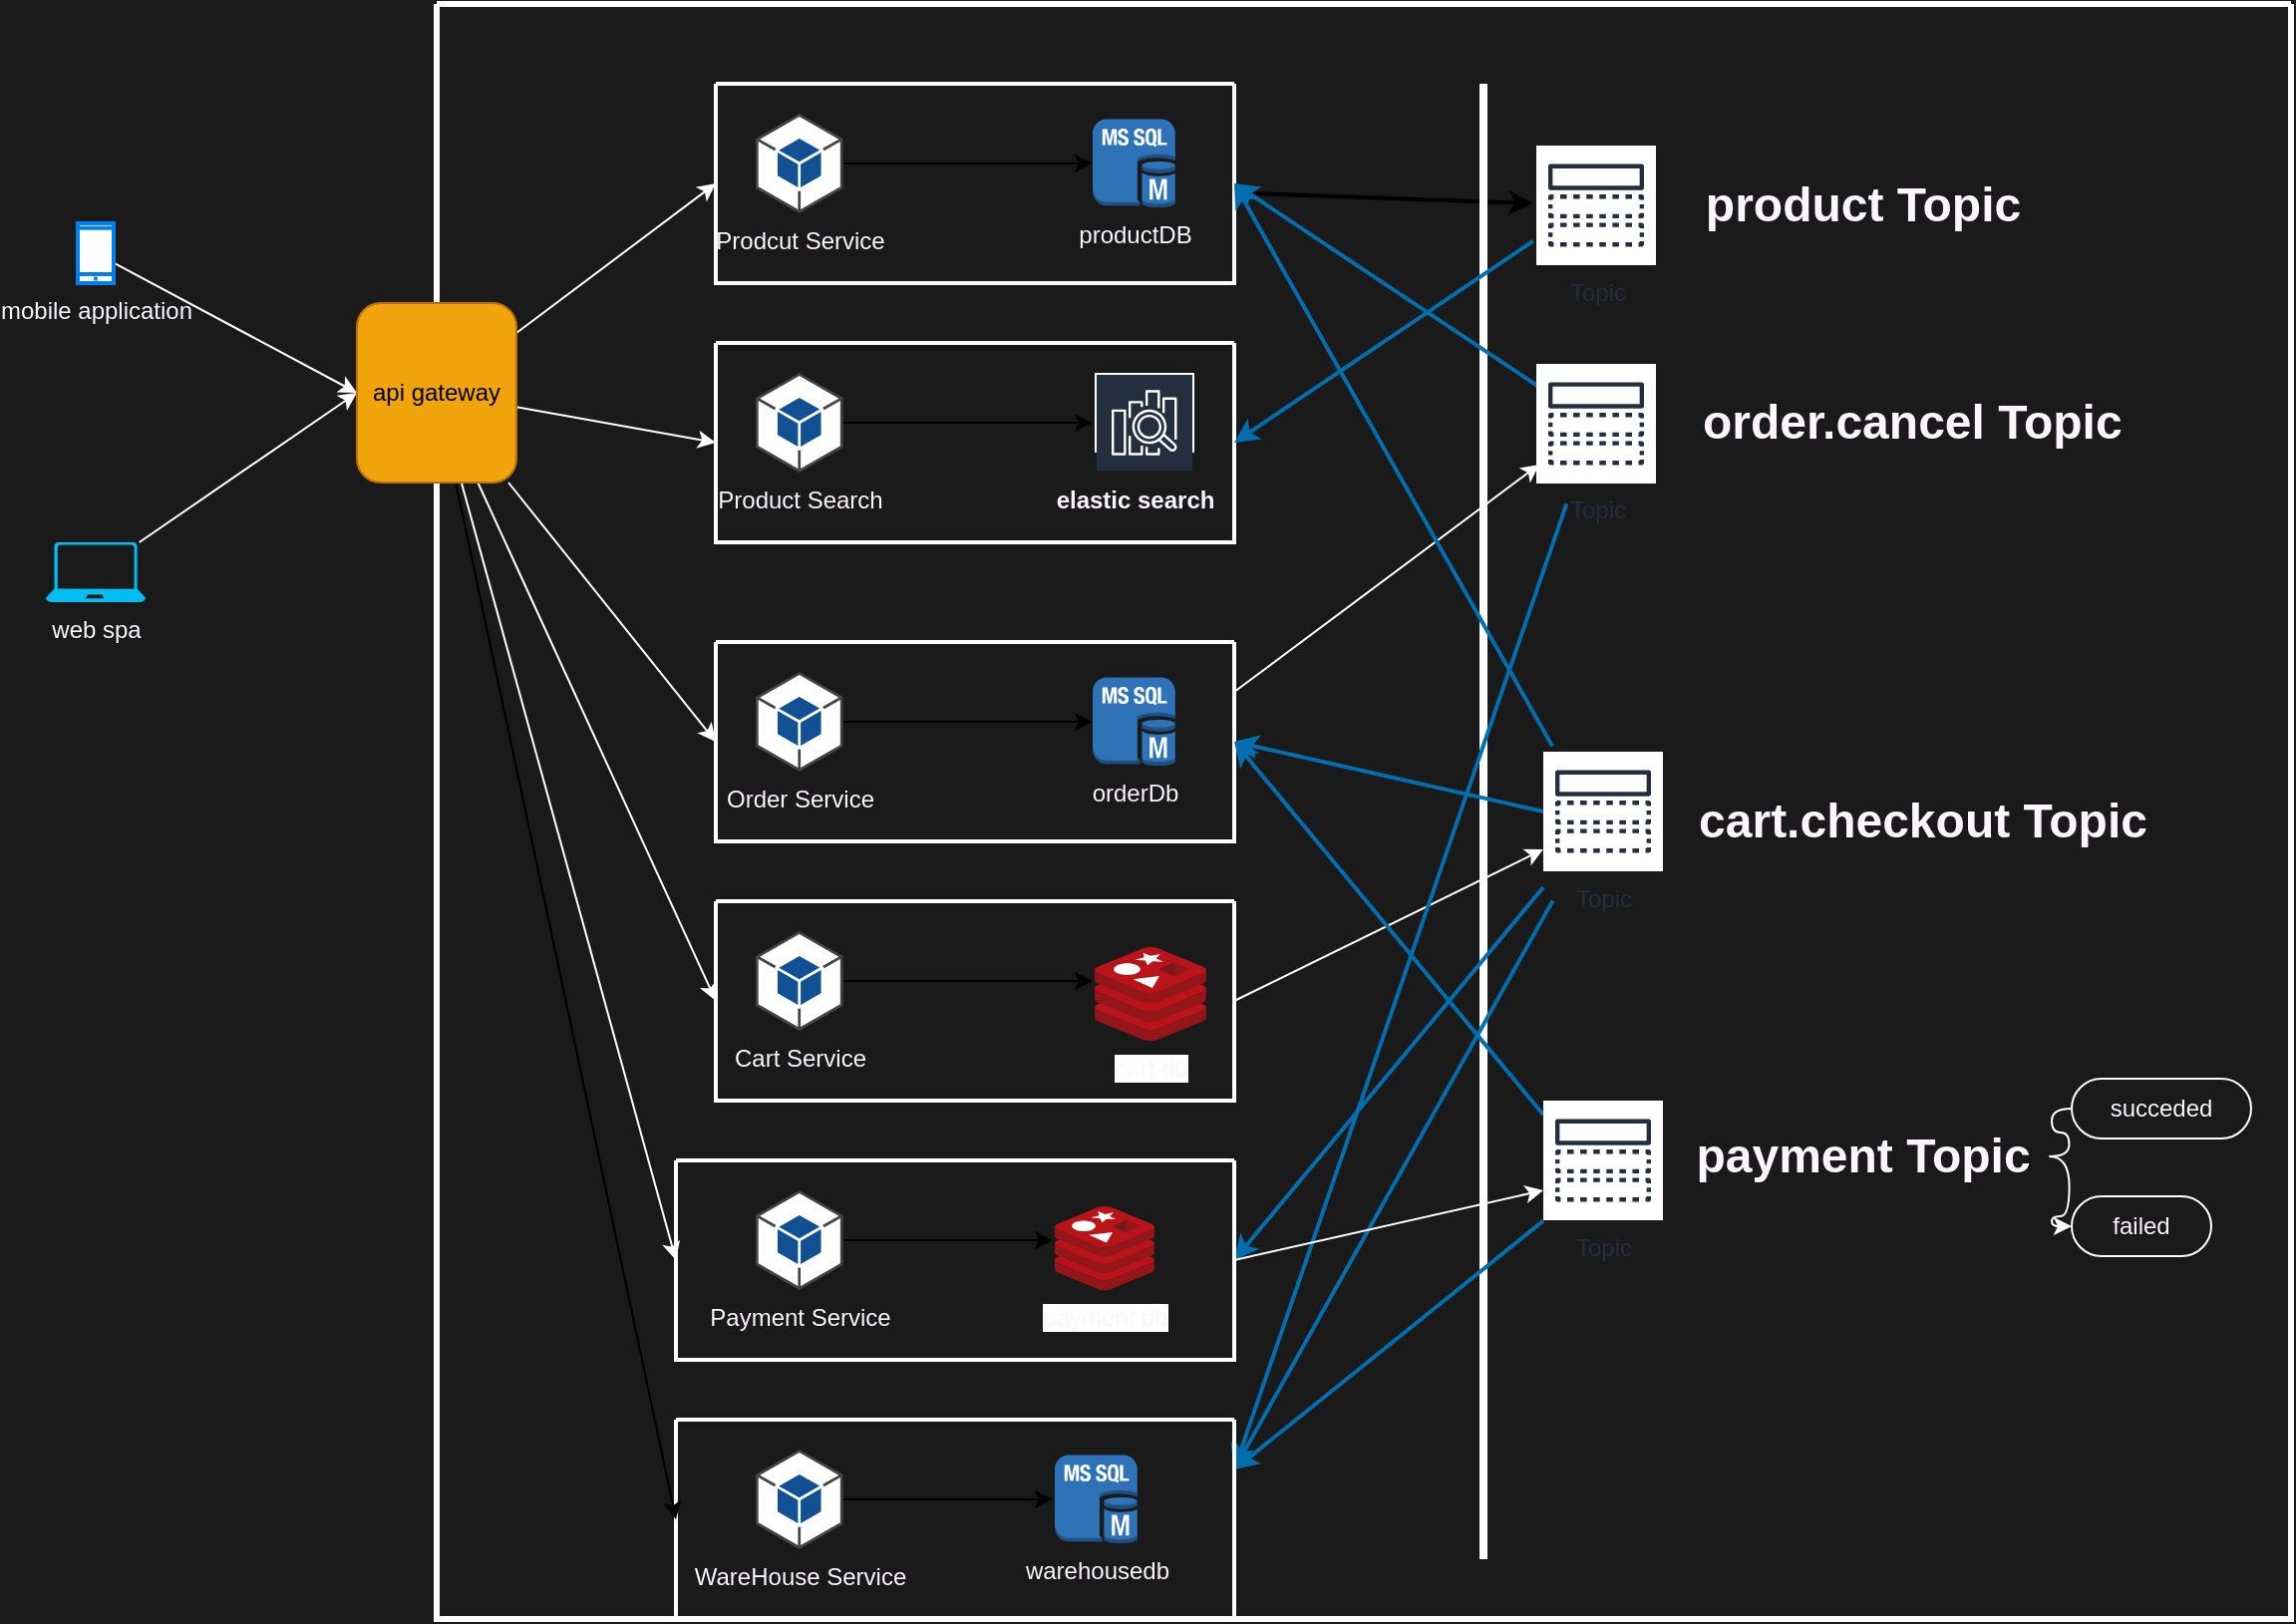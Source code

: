 <mxfile>
    <diagram id="WOn5wwiRH83vvZWBE0tc" name="Page-1">
        <mxGraphModel dx="861" dy="492" grid="1" gridSize="10" guides="1" tooltips="1" connect="1" arrows="1" fold="1" page="1" pageScale="1" pageWidth="600" pageHeight="1600" background="#1A1A1A" math="0" shadow="0">
            <root>
                <mxCell id="0"/>
                <mxCell id="1" parent="0"/>
                <mxCell id="12" value="" style="swimlane;startSize=0;strokeWidth=3;strokeColor=#FFFFFF;" parent="1" vertex="1">
                    <mxGeometry x="230" y="180" width="930" height="810" as="geometry"/>
                </mxCell>
                <mxCell id="83" style="edgeStyle=none;html=1;strokeWidth=2;" parent="12" source="14" edge="1">
                    <mxGeometry relative="1" as="geometry">
                        <mxPoint x="550" y="100.049" as="targetPoint"/>
                    </mxGeometry>
                </mxCell>
                <mxCell id="14" value="" style="swimlane;startSize=0;fontColor=#FCF5FF;strokeWidth=2;strokeColor=#FAFAFA;" parent="12" vertex="1">
                    <mxGeometry x="140" y="40" width="260" height="100" as="geometry"/>
                </mxCell>
                <mxCell id="21" style="edgeStyle=none;html=1;fontColor=#FCF5FF;" parent="14" source="15" target="20" edge="1">
                    <mxGeometry relative="1" as="geometry"/>
                </mxCell>
                <mxCell id="15" value="Prodcut Service" style="outlineConnect=0;dashed=0;verticalLabelPosition=bottom;verticalAlign=top;align=center;html=1;shape=mxgraph.aws3.android;fillColor=#115193;gradientColor=none;fontColor=#FCF5FF;" parent="14" vertex="1">
                    <mxGeometry x="20" y="15" width="43.75" height="50" as="geometry"/>
                </mxCell>
                <mxCell id="20" value="productDB" style="outlineConnect=0;dashed=0;verticalLabelPosition=bottom;verticalAlign=top;align=center;html=1;shape=mxgraph.aws3.ms_sql_instance;fillColor=#2E73B8;gradientColor=none;fontColor=#FCF5FF;" parent="14" vertex="1">
                    <mxGeometry x="189" y="17.75" width="41.4" height="44.5" as="geometry"/>
                </mxCell>
                <mxCell id="56" style="edgeStyle=none;rounded=1;html=1;fontColor=#FCF5FF;exitX=1;exitY=0.25;exitDx=0;exitDy=0;strokeColor=#FFFFFF;" parent="12" source="22" edge="1">
                    <mxGeometry relative="1" as="geometry">
                        <mxPoint x="553" y="230.966" as="targetPoint"/>
                    </mxGeometry>
                </mxCell>
                <mxCell id="22" value="" style="swimlane;startSize=0;fontColor=#FCF5FF;strokeWidth=2;strokeColor=#FFFFFF;" parent="12" vertex="1">
                    <mxGeometry x="140" y="320" width="260" height="100" as="geometry"/>
                </mxCell>
                <mxCell id="23" style="edgeStyle=none;html=1;fontColor=#FCF5FF;" parent="22" source="24" target="25" edge="1">
                    <mxGeometry relative="1" as="geometry"/>
                </mxCell>
                <mxCell id="24" value="Order Service" style="outlineConnect=0;dashed=0;verticalLabelPosition=bottom;verticalAlign=top;align=center;html=1;shape=mxgraph.aws3.android;fillColor=#115193;gradientColor=none;fontColor=#FCF5FF;" parent="22" vertex="1">
                    <mxGeometry x="20" y="15" width="43.75" height="50" as="geometry"/>
                </mxCell>
                <mxCell id="25" value="orderDb" style="outlineConnect=0;dashed=0;verticalLabelPosition=bottom;verticalAlign=top;align=center;html=1;shape=mxgraph.aws3.ms_sql_instance;fillColor=#2E73B8;gradientColor=none;fontColor=#FCF5FF;" parent="22" vertex="1">
                    <mxGeometry x="189" y="17.75" width="41.4" height="44.5" as="geometry"/>
                </mxCell>
                <mxCell id="53" style="edgeStyle=none;rounded=1;html=1;exitX=1;exitY=0.5;exitDx=0;exitDy=0;fontColor=#FCF5FF;strokeColor=#FFFFFF;" parent="12" source="26" edge="1">
                    <mxGeometry relative="1" as="geometry">
                        <mxPoint x="555" y="423.994" as="targetPoint"/>
                    </mxGeometry>
                </mxCell>
                <mxCell id="26" value="" style="swimlane;startSize=0;fontColor=#FCF5FF;strokeWidth=2;strokeColor=#FFFFFF;" parent="12" vertex="1">
                    <mxGeometry x="140" y="450" width="260" height="100" as="geometry"/>
                </mxCell>
                <mxCell id="27" style="edgeStyle=none;html=1;fontColor=#FCF5FF;" parent="26" source="28" edge="1">
                    <mxGeometry relative="1" as="geometry">
                        <mxPoint x="189" y="40" as="targetPoint"/>
                    </mxGeometry>
                </mxCell>
                <mxCell id="28" value="Cart Service" style="outlineConnect=0;dashed=0;verticalLabelPosition=bottom;verticalAlign=top;align=center;html=1;shape=mxgraph.aws3.android;fillColor=#115193;gradientColor=none;fontColor=#FCF5FF;" parent="26" vertex="1">
                    <mxGeometry x="20" y="15" width="43.75" height="50" as="geometry"/>
                </mxCell>
                <mxCell id="30" value="cart db" style="sketch=0;aspect=fixed;html=1;points=[];align=center;image;fontSize=12;image=img/lib/mscae/Cache_Redis_Product.svg;fontColor=#FCF5FF;" parent="26" vertex="1">
                    <mxGeometry x="190" y="23" width="55.95" height="47" as="geometry"/>
                </mxCell>
                <mxCell id="34" value="" style="line;strokeWidth=4;direction=south;html=1;perimeter=backbonePerimeter;points=[];outlineConnect=0;fillColor=#f9f7ed;strokeColor=#FFFFFF;" parent="12" vertex="1">
                    <mxGeometry x="520" y="40" width="10" height="740" as="geometry"/>
                </mxCell>
                <mxCell id="35" value="" style="swimlane;startSize=0;fontColor=#FCF5FF;strokeWidth=2;strokeColor=#FFFFFF;" parent="12" vertex="1">
                    <mxGeometry x="140" y="170" width="260" height="100" as="geometry"/>
                </mxCell>
                <mxCell id="36" style="edgeStyle=none;html=1;fontColor=#FCF5FF;" parent="35" source="37" edge="1">
                    <mxGeometry relative="1" as="geometry">
                        <mxPoint x="189" y="40" as="targetPoint"/>
                    </mxGeometry>
                </mxCell>
                <mxCell id="37" value="Product Search" style="outlineConnect=0;dashed=0;verticalLabelPosition=bottom;verticalAlign=top;align=center;html=1;shape=mxgraph.aws3.android;fillColor=#115193;gradientColor=none;fontColor=#FCF5FF;" parent="35" vertex="1">
                    <mxGeometry x="20" y="15" width="43.75" height="50" as="geometry"/>
                </mxCell>
                <mxCell id="42" value="" style="sketch=0;outlineConnect=0;fontColor=#FCF5FF;gradientColor=none;strokeColor=#ffffff;fillColor=#232F3E;dashed=0;verticalLabelPosition=middle;verticalAlign=bottom;align=center;html=1;whiteSpace=wrap;fontSize=10;fontStyle=1;spacing=3;shape=mxgraph.aws4.productIcon;prIcon=mxgraph.aws4.elasticsearch_service;" parent="35" vertex="1">
                    <mxGeometry x="190" y="15" width="50" height="40" as="geometry"/>
                </mxCell>
                <mxCell id="72" value="&lt;p style=&quot;line-height: 1.2&quot;&gt;&lt;font style=&quot;font-size: 12px&quot;&gt;elastic search&lt;/font&gt;&lt;/p&gt;" style="text;strokeColor=none;fillColor=none;html=1;fontSize=24;fontStyle=1;verticalAlign=middle;align=center;fontColor=#FCF5FF;" parent="35" vertex="1">
                    <mxGeometry x="160" y="55" width="100" height="40" as="geometry"/>
                </mxCell>
                <mxCell id="84" style="edgeStyle=none;html=1;entryX=1;entryY=0.5;entryDx=0;entryDy=0;strokeWidth=2;fillColor=#1ba1e2;strokeColor=#006EAF;" parent="12" target="35" edge="1">
                    <mxGeometry relative="1" as="geometry">
                        <mxPoint x="550" y="118.867" as="sourcePoint"/>
                    </mxGeometry>
                </mxCell>
                <mxCell id="45" value="product Topic" style="text;strokeColor=none;fillColor=none;html=1;fontSize=24;fontStyle=1;verticalAlign=middle;align=center;fontColor=#FCF5FF;" parent="12" vertex="1">
                    <mxGeometry x="665" y="81" width="100" height="40" as="geometry"/>
                </mxCell>
                <mxCell id="50" style="edgeStyle=none;html=1;entryX=1;entryY=0.5;entryDx=0;entryDy=0;fontColor=#FCF5FF;fillColor=#1ba1e2;strokeColor=#006EAF;rounded=1;strokeWidth=2;" parent="12" target="14" edge="1">
                    <mxGeometry relative="1" as="geometry">
                        <mxPoint x="559.564" y="372.204" as="sourcePoint"/>
                    </mxGeometry>
                </mxCell>
                <mxCell id="51" style="edgeStyle=none;rounded=1;html=1;entryX=1;entryY=0.5;entryDx=0;entryDy=0;fontColor=#FCF5FF;fillColor=#1ba1e2;strokeColor=#006EAF;strokeWidth=2;" parent="12" target="22" edge="1">
                    <mxGeometry relative="1" as="geometry">
                        <mxPoint x="555" y="405.014" as="sourcePoint"/>
                    </mxGeometry>
                </mxCell>
                <mxCell id="81" style="edgeStyle=none;html=1;entryX=1;entryY=0.25;entryDx=0;entryDy=0;fillColor=#1ba1e2;strokeColor=#006EAF;strokeWidth=2;" parent="12" target="73" edge="1">
                    <mxGeometry relative="1" as="geometry">
                        <mxPoint x="559.767" y="449.796" as="sourcePoint"/>
                    </mxGeometry>
                </mxCell>
                <mxCell id="82" style="edgeStyle=none;html=1;entryX=1;entryY=0.5;entryDx=0;entryDy=0;fillColor=#1ba1e2;strokeColor=#006EAF;strokeWidth=2;" parent="12" target="58" edge="1">
                    <mxGeometry relative="1" as="geometry">
                        <mxPoint x="555" y="442.975" as="sourcePoint"/>
                    </mxGeometry>
                </mxCell>
                <mxCell id="47" value="cart.checkout Topic" style="text;strokeColor=none;fillColor=none;html=1;fontSize=24;fontStyle=1;verticalAlign=middle;align=center;fontColor=#FCF5FF;" parent="12" vertex="1">
                    <mxGeometry x="660" y="390" width="170" height="40" as="geometry"/>
                </mxCell>
                <mxCell id="57" style="edgeStyle=none;rounded=1;html=1;entryX=1;entryY=0.5;entryDx=0;entryDy=0;fontColor=#FCF5FF;fillColor=#1ba1e2;strokeColor=#006EAF;strokeWidth=2;" parent="12" target="14" edge="1">
                    <mxGeometry relative="1" as="geometry">
                        <mxPoint x="553" y="192.116" as="sourcePoint"/>
                    </mxGeometry>
                </mxCell>
                <mxCell id="79" style="edgeStyle=none;html=1;entryX=1;entryY=0.25;entryDx=0;entryDy=0;fillColor=#1ba1e2;strokeColor=#006EAF;strokeWidth=2;" parent="12" target="73" edge="1">
                    <mxGeometry relative="1" as="geometry">
                        <mxPoint x="566.646" y="250.73" as="sourcePoint"/>
                    </mxGeometry>
                </mxCell>
                <mxCell id="55" value="order.cancel Topic&amp;nbsp;" style="text;strokeColor=none;fillColor=none;html=1;fontSize=24;fontStyle=1;verticalAlign=middle;align=center;fontColor=#FCF5FF;" parent="12" vertex="1">
                    <mxGeometry x="665" y="190.47" width="155" height="40" as="geometry"/>
                </mxCell>
                <mxCell id="64" style="edgeStyle=none;rounded=1;html=1;exitX=1;exitY=0.5;exitDx=0;exitDy=0;fontColor=#FCF5FF;strokeColor=#FFFFFF;" parent="12" source="58" edge="1">
                    <mxGeometry relative="1" as="geometry">
                        <mxPoint x="555" y="594.986" as="targetPoint"/>
                    </mxGeometry>
                </mxCell>
                <mxCell id="58" value="" style="swimlane;startSize=0;fontColor=#FCF5FF;strokeWidth=2;strokeColor=#FFFFFF;" parent="12" vertex="1">
                    <mxGeometry x="120" y="580" width="280" height="100" as="geometry"/>
                </mxCell>
                <mxCell id="59" style="edgeStyle=none;html=1;fontColor=#FCF5FF;" parent="58" source="60" edge="1">
                    <mxGeometry relative="1" as="geometry">
                        <mxPoint x="189" y="40" as="targetPoint"/>
                    </mxGeometry>
                </mxCell>
                <mxCell id="60" value="Payment Service" style="outlineConnect=0;dashed=0;verticalLabelPosition=bottom;verticalAlign=top;align=center;html=1;shape=mxgraph.aws3.android;fillColor=#115193;gradientColor=none;fontColor=#FCF5FF;" parent="58" vertex="1">
                    <mxGeometry x="40" y="15" width="43.75" height="50" as="geometry"/>
                </mxCell>
                <mxCell id="61" value="payment db" style="sketch=0;aspect=fixed;html=1;points=[];align=center;image;fontSize=12;image=img/lib/mscae/Cache_Redis_Product.svg;fontColor=#FCF5FF;" parent="58" vertex="1">
                    <mxGeometry x="190" y="23" width="50" height="42" as="geometry"/>
                </mxCell>
                <mxCell id="65" style="edgeStyle=none;rounded=1;html=1;entryX=1;entryY=0.5;entryDx=0;entryDy=0;fontColor=#FCF5FF;fillColor=#1ba1e2;strokeColor=#006EAF;strokeWidth=2;" parent="12" target="22" edge="1">
                    <mxGeometry relative="1" as="geometry">
                        <mxPoint x="555" y="557.025" as="sourcePoint"/>
                    </mxGeometry>
                </mxCell>
                <mxCell id="80" style="edgeStyle=none;html=1;entryX=1;entryY=0.25;entryDx=0;entryDy=0;fillColor=#1ba1e2;strokeColor=#006EAF;strokeWidth=2;" parent="12" target="73" edge="1">
                    <mxGeometry relative="1" as="geometry">
                        <mxPoint x="555" y="610.317" as="sourcePoint"/>
                    </mxGeometry>
                </mxCell>
                <mxCell id="63" value="payment Topic" style="text;strokeColor=none;fillColor=none;html=1;fontSize=24;fontStyle=1;verticalAlign=middle;align=center;fontColor=#FCF5FF;" parent="12" vertex="1">
                    <mxGeometry x="621.25" y="558" width="187.5" height="40" as="geometry"/>
                </mxCell>
                <mxCell id="67" value="" style="edgeStyle=entityRelationEdgeStyle;startArrow=none;endArrow=none;segment=10;curved=1;rounded=1;fontColor=#FCF5FF;strokeColor=#FFFFFF;exitX=1;exitY=0.5;exitDx=0;exitDy=0;" parent="12" target="66" edge="1" source="63">
                    <mxGeometry relative="1" as="geometry">
                        <mxPoint x="730" y="590" as="sourcePoint"/>
                    </mxGeometry>
                </mxCell>
                <mxCell id="73" value="" style="swimlane;startSize=0;fontColor=#FCF5FF;strokeWidth=2;strokeColor=#FFFFFF;" parent="12" vertex="1">
                    <mxGeometry x="120" y="710" width="280" height="100" as="geometry"/>
                </mxCell>
                <mxCell id="74" style="edgeStyle=none;html=1;fontColor=#FCF5FF;" parent="73" source="75" edge="1">
                    <mxGeometry relative="1" as="geometry">
                        <mxPoint x="189" y="40" as="targetPoint"/>
                    </mxGeometry>
                </mxCell>
                <mxCell id="75" value="WareHouse Service" style="outlineConnect=0;dashed=0;verticalLabelPosition=bottom;verticalAlign=top;align=center;html=1;shape=mxgraph.aws3.android;fillColor=#115193;gradientColor=none;fontColor=#FCF5FF;" parent="73" vertex="1">
                    <mxGeometry x="40" y="15" width="43.75" height="50" as="geometry"/>
                </mxCell>
                <mxCell id="78" value="warehousedb&lt;br&gt;" style="outlineConnect=0;dashed=0;verticalLabelPosition=bottom;verticalAlign=top;align=center;html=1;shape=mxgraph.aws3.ms_sql_instance;fillColor=#2E73B8;gradientColor=none;fontColor=#FCF5FF;" parent="73" vertex="1">
                    <mxGeometry x="190.0" y="17.75" width="41.4" height="44.5" as="geometry"/>
                </mxCell>
                <mxCell id="66" value="&lt;font&gt;succeded&lt;/font&gt;" style="whiteSpace=wrap;html=1;rounded=1;arcSize=50;align=center;verticalAlign=middle;strokeWidth=1;autosize=1;spacing=4;treeFolding=1;treeMoving=1;newEdgeStyle={&quot;edgeStyle&quot;:&quot;entityRelationEdgeStyle&quot;,&quot;startArrow&quot;:&quot;none&quot;,&quot;endArrow&quot;:&quot;none&quot;,&quot;segment&quot;:10,&quot;curved&quot;:1};fontColor=#FCF5FF;fillColor=none;strokeColor=#FFFFFF;" parent="12" vertex="1">
                    <mxGeometry x="820" y="539" width="90" height="30" as="geometry"/>
                </mxCell>
                <mxCell id="87" value="Topic" style="sketch=0;outlineConnect=0;fontColor=#232F3E;gradientColor=none;strokeColor=#232F3E;fillColor=#ffffff;dashed=0;verticalLabelPosition=bottom;verticalAlign=top;align=center;html=1;fontSize=12;fontStyle=0;aspect=fixed;shape=mxgraph.aws4.resourceIcon;resIcon=mxgraph.aws4.topic;" vertex="1" parent="12">
                    <mxGeometry x="551.5" y="71" width="60" height="60" as="geometry"/>
                </mxCell>
                <mxCell id="88" value="Topic" style="sketch=0;outlineConnect=0;fontColor=#232F3E;gradientColor=none;strokeColor=#232F3E;fillColor=#ffffff;dashed=0;verticalLabelPosition=bottom;verticalAlign=top;align=center;html=1;fontSize=12;fontStyle=0;aspect=fixed;shape=mxgraph.aws4.resourceIcon;resIcon=mxgraph.aws4.topic;" vertex="1" parent="12">
                    <mxGeometry x="551.5" y="180.47" width="60" height="60" as="geometry"/>
                </mxCell>
                <mxCell id="89" value="Topic" style="sketch=0;outlineConnect=0;fontColor=#232F3E;gradientColor=none;strokeColor=#232F3E;fillColor=#ffffff;dashed=0;verticalLabelPosition=bottom;verticalAlign=top;align=center;html=1;fontSize=12;fontStyle=0;aspect=fixed;shape=mxgraph.aws4.resourceIcon;resIcon=mxgraph.aws4.topic;" vertex="1" parent="12">
                    <mxGeometry x="555" y="375" width="60" height="60" as="geometry"/>
                </mxCell>
                <mxCell id="90" value="Topic" style="sketch=0;outlineConnect=0;fontColor=#232F3E;gradientColor=none;strokeColor=#232F3E;fillColor=#ffffff;dashed=0;verticalLabelPosition=bottom;verticalAlign=top;align=center;html=1;fontSize=12;fontStyle=0;aspect=fixed;shape=mxgraph.aws4.resourceIcon;resIcon=mxgraph.aws4.topic;" vertex="1" parent="12">
                    <mxGeometry x="555" y="550" width="60" height="60" as="geometry"/>
                </mxCell>
                <mxCell id="10" style="edgeStyle=none;html=1;entryX=0;entryY=0.5;entryDx=0;entryDy=0;fontColor=#FCF5FF;strokeColor=#FFFFFF;" parent="1" source="2" target="5" edge="1">
                    <mxGeometry relative="1" as="geometry"/>
                </mxCell>
                <mxCell id="2" value="mobile application" style="html=1;verticalLabelPosition=bottom;align=center;labelBackgroundColor=none;verticalAlign=top;strokeWidth=2;strokeColor=#0080F0;shadow=0;dashed=0;shape=mxgraph.ios7.icons.smartphone;fontColor=#FCF5FF;" parent="1" vertex="1">
                    <mxGeometry x="50" y="290" width="18" height="30" as="geometry"/>
                </mxCell>
                <mxCell id="11" style="edgeStyle=none;html=1;entryX=0;entryY=0.5;entryDx=0;entryDy=0;fontColor=#FCF5FF;strokeColor=#FFFFFF;" parent="1" source="4" target="5" edge="1">
                    <mxGeometry relative="1" as="geometry"/>
                </mxCell>
                <mxCell id="4" value="web spa&lt;br&gt;" style="verticalLabelPosition=bottom;html=1;verticalAlign=top;align=center;strokeColor=none;fillColor=#00BEF2;shape=mxgraph.azure.laptop;pointerEvents=1;fontColor=#FCF5FF;" parent="1" vertex="1">
                    <mxGeometry x="34" y="450" width="50" height="30" as="geometry"/>
                </mxCell>
                <mxCell id="31" style="edgeStyle=none;html=1;entryX=0;entryY=0.5;entryDx=0;entryDy=0;fontColor=#FCF5FF;strokeColor=#FFFFFF;" parent="1" source="5" target="14" edge="1">
                    <mxGeometry relative="1" as="geometry"/>
                </mxCell>
                <mxCell id="32" style="edgeStyle=none;html=1;entryX=0;entryY=0.5;entryDx=0;entryDy=0;fontColor=#FCF5FF;strokeColor=#FFFFFF;" parent="1" source="5" target="22" edge="1">
                    <mxGeometry relative="1" as="geometry"/>
                </mxCell>
                <mxCell id="33" style="edgeStyle=none;html=1;entryX=0;entryY=0.5;entryDx=0;entryDy=0;fontColor=#FCF5FF;strokeColor=#FFFFFF;" parent="1" source="5" target="26" edge="1">
                    <mxGeometry relative="1" as="geometry"/>
                </mxCell>
                <mxCell id="39" style="edgeStyle=none;html=1;entryX=0;entryY=0.5;entryDx=0;entryDy=0;fontColor=#FCF5FF;strokeColor=#FFFFFF;" parent="1" source="5" target="35" edge="1">
                    <mxGeometry relative="1" as="geometry"/>
                </mxCell>
                <mxCell id="71" style="edgeStyle=none;html=1;entryX=0;entryY=0.5;entryDx=0;entryDy=0;fontColor=#FCF5FF;strokeColor=#FFFFFF;" parent="1" source="5" target="58" edge="1">
                    <mxGeometry relative="1" as="geometry"/>
                </mxCell>
                <mxCell id="77" style="edgeStyle=none;html=1;entryX=0;entryY=0.5;entryDx=0;entryDy=0;" parent="1" source="5" target="73" edge="1">
                    <mxGeometry relative="1" as="geometry"/>
                </mxCell>
                <mxCell id="5" value="api gateway" style="rounded=1;whiteSpace=wrap;html=1;fillColor=#f0a30a;fontColor=#000000;strokeColor=#BD7000;" parent="1" vertex="1">
                    <mxGeometry x="190" y="330" width="80" height="90" as="geometry"/>
                </mxCell>
                <mxCell id="68" value="&lt;font&gt;failed&lt;br&gt;&lt;/font&gt;" style="whiteSpace=wrap;html=1;rounded=1;arcSize=50;align=center;verticalAlign=middle;strokeWidth=1;autosize=1;spacing=4;treeFolding=1;treeMoving=1;newEdgeStyle={&quot;edgeStyle&quot;:&quot;entityRelationEdgeStyle&quot;,&quot;startArrow&quot;:&quot;none&quot;,&quot;endArrow&quot;:&quot;none&quot;,&quot;segment&quot;:10,&quot;curved&quot;:1};fontColor=#FCF5FF;fillColor=none;strokeColor=#FFFFFF;" parent="1" vertex="1">
                    <mxGeometry x="1050" y="778" width="70" height="30" as="geometry"/>
                </mxCell>
                <mxCell id="69" style="edgeStyle=orthogonalEdgeStyle;rounded=1;html=1;entryX=0;entryY=0.5;entryDx=0;entryDy=0;fontColor=#FCF5FF;curved=1;strokeColor=#FFFFFF;" parent="1" source="63" target="68" edge="1">
                    <mxGeometry relative="1" as="geometry"/>
                </mxCell>
            </root>
        </mxGraphModel>
    </diagram>
</mxfile>